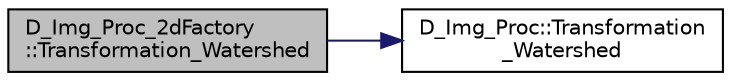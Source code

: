 digraph "D_Img_Proc_2dFactory::Transformation_Watershed"
{
 // LATEX_PDF_SIZE
  edge [fontname="Helvetica",fontsize="10",labelfontname="Helvetica",labelfontsize="10"];
  node [fontname="Helvetica",fontsize="10",shape=record];
  rankdir="LR";
  Node1 [label="D_Img_Proc_2dFactory\l::Transformation_Watershed",height=0.2,width=0.4,color="black", fillcolor="grey75", style="filled", fontcolor="black",tooltip=" "];
  Node1 -> Node2 [color="midnightblue",fontsize="10",style="solid",fontname="Helvetica"];
  Node2 [label="D_Img_Proc::Transformation\l_Watershed",height=0.2,width=0.4,color="black", fillcolor="white", style="filled",URL="$class_d___img___proc.html#a5722b149a79329f94170d990b08aea63",tooltip=" "];
}
